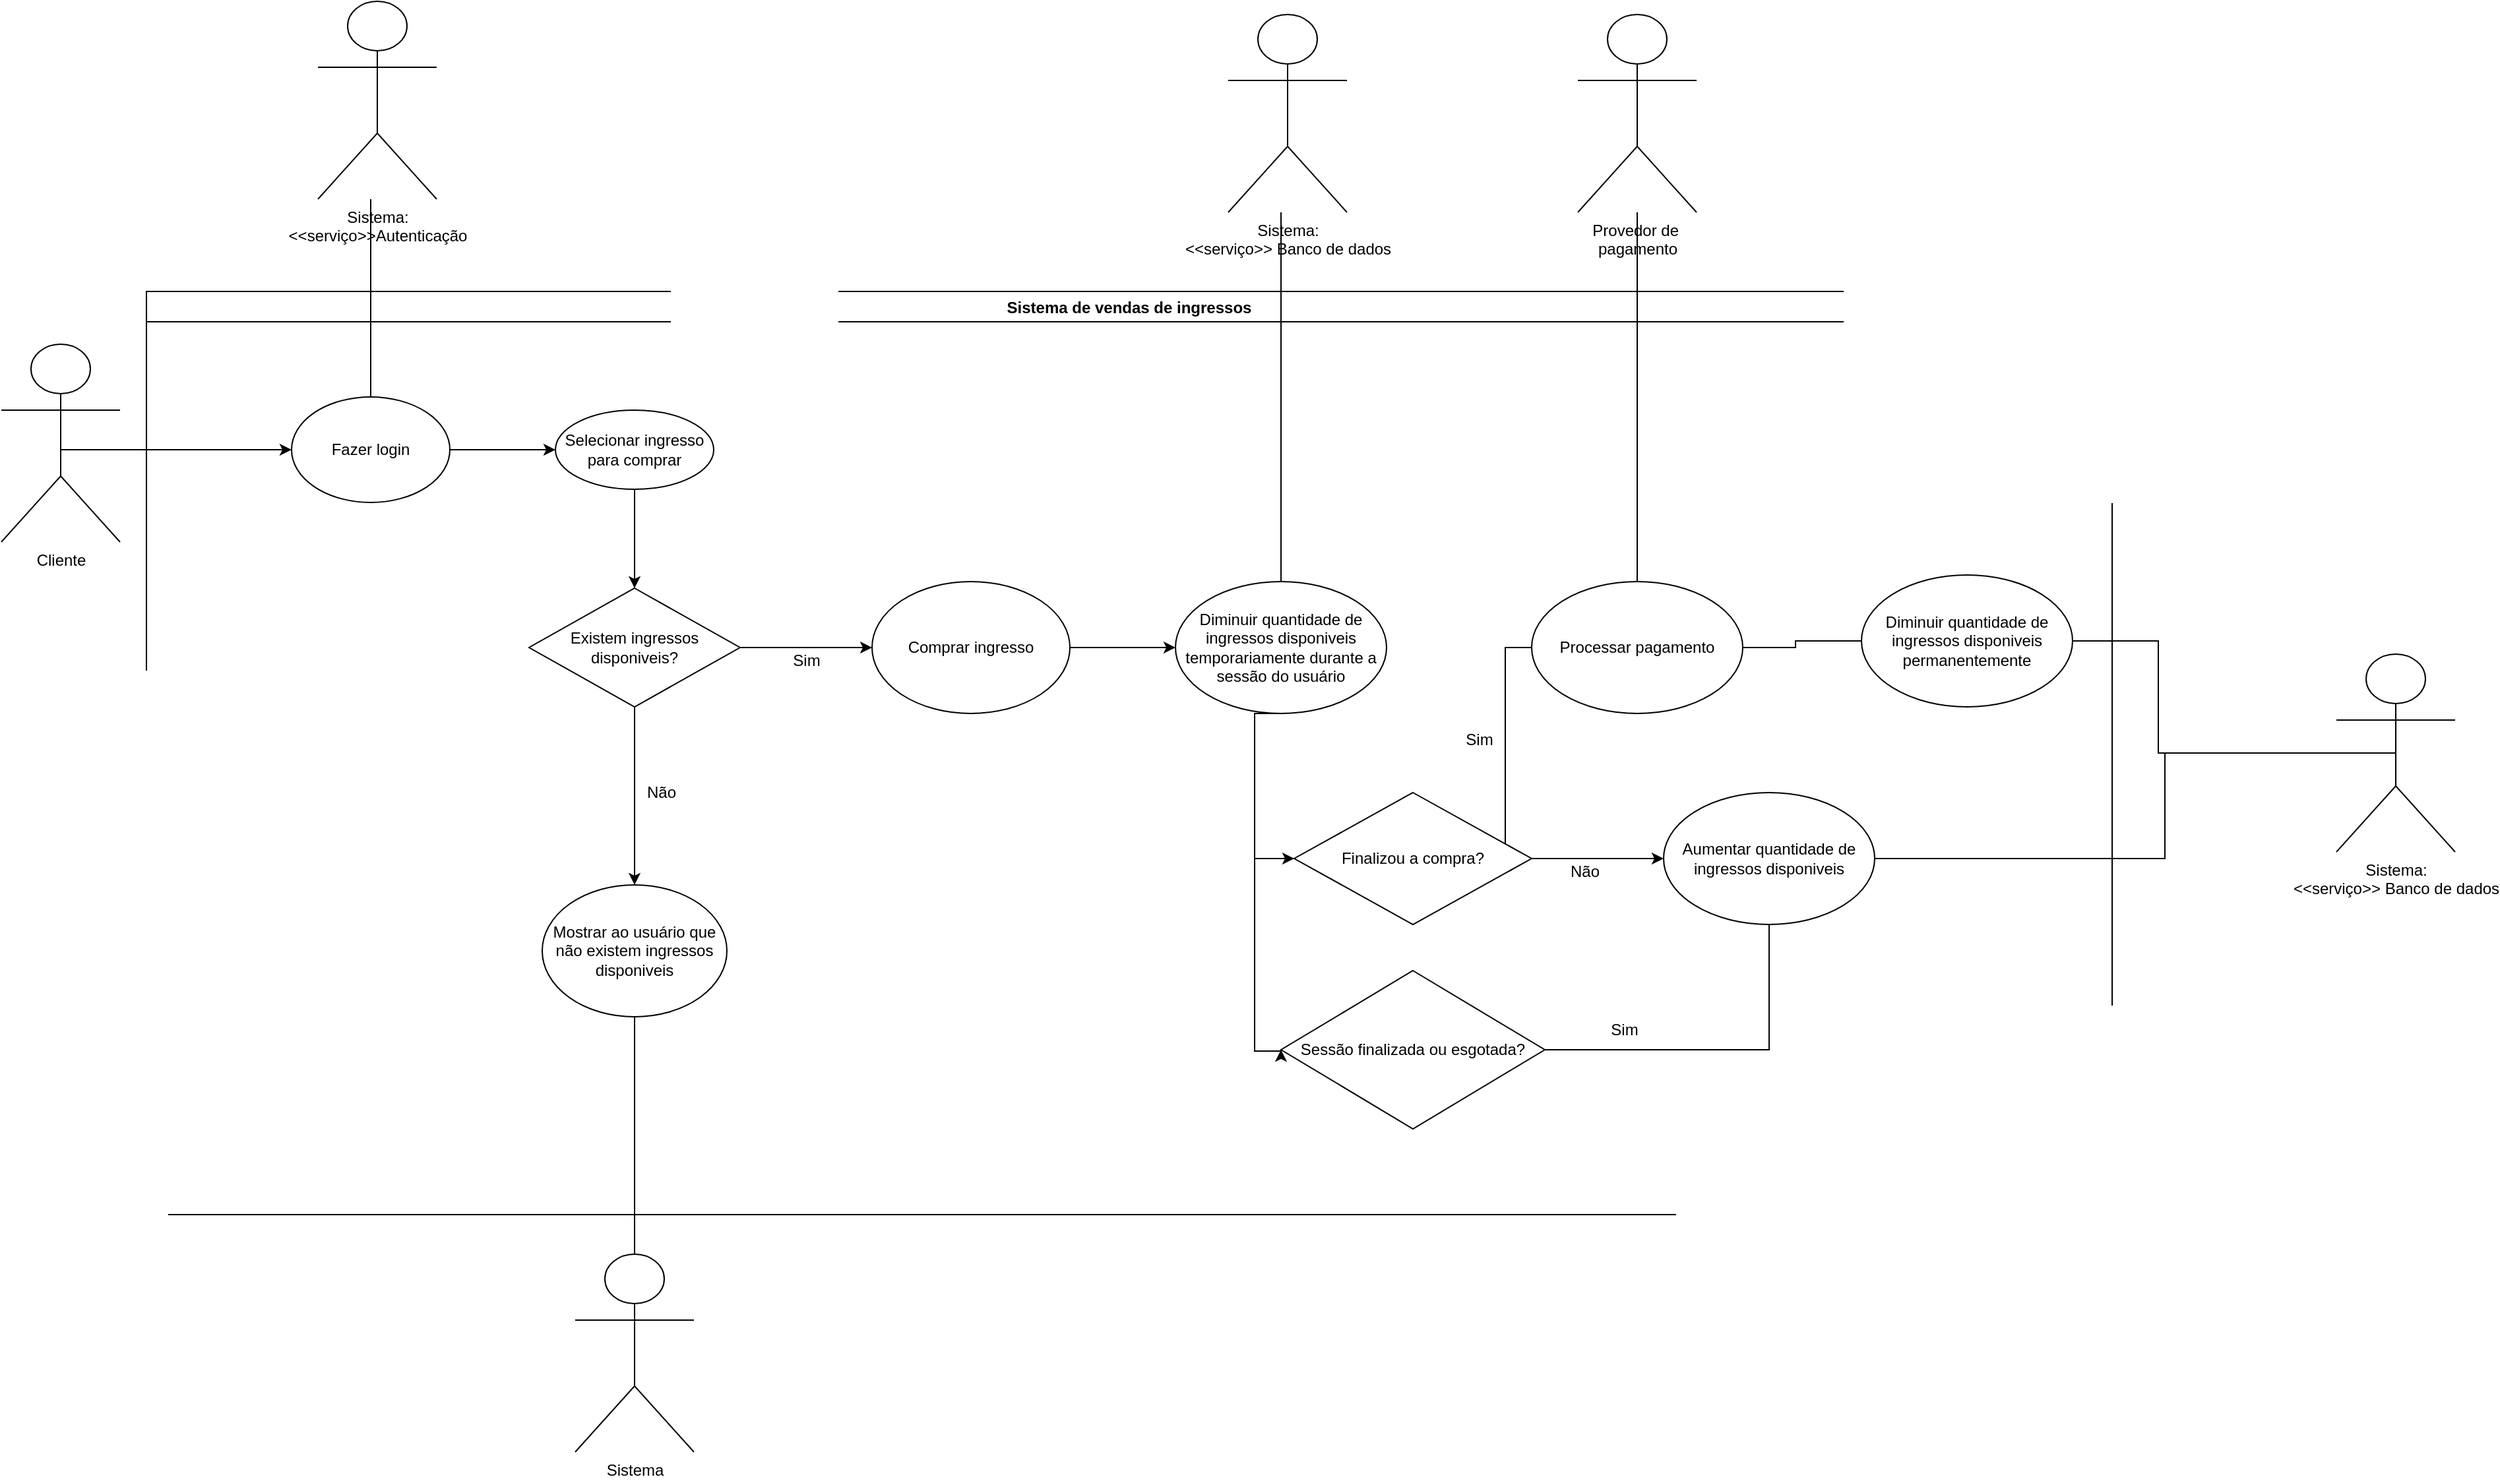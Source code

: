<mxfile version="17.1.5" type="device"><diagram id="ruc0hKORfgET8apCuLqx" name="Page-1"><mxGraphModel dx="1996" dy="2696" grid="1" gridSize="10" guides="1" tooltips="1" connect="1" arrows="1" fold="1" page="1" pageScale="1" pageWidth="2000" pageHeight="1600" math="0" shadow="0"><root><mxCell id="0"/><mxCell id="1" parent="0"/><mxCell id="cATCQZCXYHhfuFu5KtJu-2" value="Sistema de vendas de ingressos" style="swimlane;" vertex="1" parent="1"><mxGeometry x="660" y="80" width="1490" height="700" as="geometry"/></mxCell><mxCell id="cATCQZCXYHhfuFu5KtJu-13" value="" style="edgeStyle=orthogonalEdgeStyle;rounded=0;orthogonalLoop=1;jettySize=auto;html=1;" edge="1" parent="cATCQZCXYHhfuFu5KtJu-2" source="cATCQZCXYHhfuFu5KtJu-6" target="cATCQZCXYHhfuFu5KtJu-12"><mxGeometry relative="1" as="geometry"/></mxCell><mxCell id="cATCQZCXYHhfuFu5KtJu-6" value="Fazer login" style="ellipse;whiteSpace=wrap;html=1;" vertex="1" parent="cATCQZCXYHhfuFu5KtJu-2"><mxGeometry x="110" y="80" width="120" height="80" as="geometry"/></mxCell><mxCell id="cATCQZCXYHhfuFu5KtJu-23" style="edgeStyle=orthogonalEdgeStyle;rounded=0;orthogonalLoop=1;jettySize=auto;html=1;exitX=0.5;exitY=1;exitDx=0;exitDy=0;entryX=0.5;entryY=0;entryDx=0;entryDy=0;" edge="1" parent="cATCQZCXYHhfuFu5KtJu-2" source="cATCQZCXYHhfuFu5KtJu-12" target="cATCQZCXYHhfuFu5KtJu-14"><mxGeometry relative="1" as="geometry"/></mxCell><mxCell id="cATCQZCXYHhfuFu5KtJu-12" value="Selecionar ingresso para comprar" style="ellipse;whiteSpace=wrap;html=1;" vertex="1" parent="cATCQZCXYHhfuFu5KtJu-2"><mxGeometry x="310" y="90" width="120" height="60" as="geometry"/></mxCell><mxCell id="cATCQZCXYHhfuFu5KtJu-17" value="" style="edgeStyle=orthogonalEdgeStyle;rounded=0;orthogonalLoop=1;jettySize=auto;html=1;entryX=0.5;entryY=0;entryDx=0;entryDy=0;" edge="1" parent="cATCQZCXYHhfuFu5KtJu-2" source="cATCQZCXYHhfuFu5KtJu-14" target="cATCQZCXYHhfuFu5KtJu-16"><mxGeometry relative="1" as="geometry"><mxPoint x="370" y="420" as="targetPoint"/></mxGeometry></mxCell><mxCell id="cATCQZCXYHhfuFu5KtJu-14" value="Existem ingressos disponiveis?" style="rhombus;whiteSpace=wrap;html=1;" vertex="1" parent="cATCQZCXYHhfuFu5KtJu-2"><mxGeometry x="290" y="225" width="160" height="90" as="geometry"/></mxCell><mxCell id="cATCQZCXYHhfuFu5KtJu-16" value="Mostrar ao usuário que não existem ingressos disponiveis" style="ellipse;whiteSpace=wrap;html=1;" vertex="1" parent="cATCQZCXYHhfuFu5KtJu-2"><mxGeometry x="300" y="450" width="140" height="100" as="geometry"/></mxCell><mxCell id="cATCQZCXYHhfuFu5KtJu-18" value="Não" style="text;html=1;align=center;verticalAlign=middle;resizable=0;points=[];autosize=1;strokeColor=none;fillColor=none;" vertex="1" parent="cATCQZCXYHhfuFu5KtJu-2"><mxGeometry x="370" y="370" width="40" height="20" as="geometry"/></mxCell><mxCell id="cATCQZCXYHhfuFu5KtJu-21" value="Sim" style="text;html=1;align=center;verticalAlign=middle;resizable=0;points=[];autosize=1;strokeColor=none;fillColor=none;" vertex="1" parent="cATCQZCXYHhfuFu5KtJu-2"><mxGeometry x="480" y="270" width="40" height="20" as="geometry"/></mxCell><mxCell id="cATCQZCXYHhfuFu5KtJu-25" value="" style="edgeStyle=orthogonalEdgeStyle;rounded=0;orthogonalLoop=1;jettySize=auto;html=1;" edge="1" parent="cATCQZCXYHhfuFu5KtJu-2" source="cATCQZCXYHhfuFu5KtJu-19" target="cATCQZCXYHhfuFu5KtJu-24"><mxGeometry relative="1" as="geometry"/></mxCell><mxCell id="cATCQZCXYHhfuFu5KtJu-19" value="Comprar ingresso" style="ellipse;whiteSpace=wrap;html=1;" vertex="1" parent="cATCQZCXYHhfuFu5KtJu-2"><mxGeometry x="550" y="220" width="150" height="100" as="geometry"/></mxCell><mxCell id="cATCQZCXYHhfuFu5KtJu-20" value="" style="edgeStyle=orthogonalEdgeStyle;rounded=0;orthogonalLoop=1;jettySize=auto;html=1;" edge="1" parent="cATCQZCXYHhfuFu5KtJu-2" source="cATCQZCXYHhfuFu5KtJu-14" target="cATCQZCXYHhfuFu5KtJu-19"><mxGeometry relative="1" as="geometry"/></mxCell><mxCell id="cATCQZCXYHhfuFu5KtJu-29" style="edgeStyle=orthogonalEdgeStyle;rounded=0;orthogonalLoop=1;jettySize=auto;html=1;exitX=0.5;exitY=1;exitDx=0;exitDy=0;entryX=0;entryY=0.5;entryDx=0;entryDy=0;" edge="1" parent="cATCQZCXYHhfuFu5KtJu-2" source="cATCQZCXYHhfuFu5KtJu-24" target="cATCQZCXYHhfuFu5KtJu-27"><mxGeometry relative="1" as="geometry"><Array as="points"><mxPoint x="840" y="320"/><mxPoint x="840" y="576"/></Array></mxGeometry></mxCell><mxCell id="cATCQZCXYHhfuFu5KtJu-31" style="edgeStyle=orthogonalEdgeStyle;rounded=0;orthogonalLoop=1;jettySize=auto;html=1;exitX=0.5;exitY=1;exitDx=0;exitDy=0;entryX=0;entryY=0.5;entryDx=0;entryDy=0;endArrow=classic;endFill=1;" edge="1" parent="cATCQZCXYHhfuFu5KtJu-2" source="cATCQZCXYHhfuFu5KtJu-24" target="cATCQZCXYHhfuFu5KtJu-26"><mxGeometry relative="1" as="geometry"><Array as="points"><mxPoint x="840" y="320"/><mxPoint x="840" y="430"/></Array></mxGeometry></mxCell><mxCell id="cATCQZCXYHhfuFu5KtJu-24" value="Diminuir quantidade de ingressos disponiveis temporariamente durante a sessão do usuário" style="ellipse;whiteSpace=wrap;html=1;" vertex="1" parent="cATCQZCXYHhfuFu5KtJu-2"><mxGeometry x="780" y="220" width="160" height="100" as="geometry"/></mxCell><mxCell id="cATCQZCXYHhfuFu5KtJu-55" style="edgeStyle=orthogonalEdgeStyle;rounded=0;orthogonalLoop=1;jettySize=auto;html=1;exitX=1;exitY=0.5;exitDx=0;exitDy=0;entryX=0;entryY=0.5;entryDx=0;entryDy=0;endArrow=none;endFill=0;" edge="1" parent="cATCQZCXYHhfuFu5KtJu-2" source="cATCQZCXYHhfuFu5KtJu-26" target="cATCQZCXYHhfuFu5KtJu-54"><mxGeometry relative="1" as="geometry"><Array as="points"><mxPoint x="1030" y="430"/><mxPoint x="1030" y="270"/></Array></mxGeometry></mxCell><mxCell id="cATCQZCXYHhfuFu5KtJu-26" value="Finalizou a compra?" style="rhombus;whiteSpace=wrap;html=1;" vertex="1" parent="cATCQZCXYHhfuFu5KtJu-2"><mxGeometry x="870" y="380" width="180" height="100" as="geometry"/></mxCell><mxCell id="cATCQZCXYHhfuFu5KtJu-50" style="edgeStyle=orthogonalEdgeStyle;rounded=0;orthogonalLoop=1;jettySize=auto;html=1;exitX=1;exitY=0.5;exitDx=0;exitDy=0;entryX=0.5;entryY=1;entryDx=0;entryDy=0;endArrow=none;endFill=0;" edge="1" parent="cATCQZCXYHhfuFu5KtJu-2" source="cATCQZCXYHhfuFu5KtJu-27" target="cATCQZCXYHhfuFu5KtJu-35"><mxGeometry relative="1" as="geometry"/></mxCell><mxCell id="cATCQZCXYHhfuFu5KtJu-27" value="Sessão finalizada ou esgotada?" style="rhombus;whiteSpace=wrap;html=1;" vertex="1" parent="cATCQZCXYHhfuFu5KtJu-2"><mxGeometry x="860" y="515" width="200" height="120" as="geometry"/></mxCell><mxCell id="cATCQZCXYHhfuFu5KtJu-33" value="Sim" style="text;html=1;align=center;verticalAlign=middle;resizable=0;points=[];autosize=1;strokeColor=none;fillColor=none;" vertex="1" parent="cATCQZCXYHhfuFu5KtJu-2"><mxGeometry x="990" y="330" width="40" height="20" as="geometry"/></mxCell><mxCell id="cATCQZCXYHhfuFu5KtJu-34" value="Não" style="text;html=1;align=center;verticalAlign=middle;resizable=0;points=[];autosize=1;strokeColor=none;fillColor=none;" vertex="1" parent="cATCQZCXYHhfuFu5KtJu-2"><mxGeometry x="1070" y="430" width="40" height="20" as="geometry"/></mxCell><mxCell id="cATCQZCXYHhfuFu5KtJu-35" value="Aumentar quantidade de ingressos disponiveis" style="ellipse;whiteSpace=wrap;html=1;" vertex="1" parent="cATCQZCXYHhfuFu5KtJu-2"><mxGeometry x="1150" y="380" width="160" height="100" as="geometry"/></mxCell><mxCell id="cATCQZCXYHhfuFu5KtJu-36" value="Diminuir quantidade de ingressos disponiveis&lt;br&gt;permanentemente" style="ellipse;whiteSpace=wrap;html=1;" vertex="1" parent="cATCQZCXYHhfuFu5KtJu-2"><mxGeometry x="1300" y="215" width="160" height="100" as="geometry"/></mxCell><mxCell id="cATCQZCXYHhfuFu5KtJu-51" value="Sim" style="text;html=1;align=center;verticalAlign=middle;resizable=0;points=[];autosize=1;strokeColor=none;fillColor=none;" vertex="1" parent="cATCQZCXYHhfuFu5KtJu-2"><mxGeometry x="1100" y="550" width="40" height="20" as="geometry"/></mxCell><mxCell id="cATCQZCXYHhfuFu5KtJu-57" style="edgeStyle=orthogonalEdgeStyle;rounded=0;orthogonalLoop=1;jettySize=auto;html=1;exitX=1;exitY=0.5;exitDx=0;exitDy=0;entryX=0;entryY=0.5;entryDx=0;entryDy=0;endArrow=none;endFill=0;" edge="1" parent="cATCQZCXYHhfuFu5KtJu-2" source="cATCQZCXYHhfuFu5KtJu-54" target="cATCQZCXYHhfuFu5KtJu-36"><mxGeometry relative="1" as="geometry"><Array as="points"><mxPoint x="1250" y="270"/><mxPoint x="1250" y="265"/></Array></mxGeometry></mxCell><mxCell id="cATCQZCXYHhfuFu5KtJu-54" value="Processar pagamento" style="ellipse;whiteSpace=wrap;html=1;" vertex="1" parent="cATCQZCXYHhfuFu5KtJu-2"><mxGeometry x="1050" y="220" width="160" height="100" as="geometry"/></mxCell><mxCell id="cATCQZCXYHhfuFu5KtJu-7" style="edgeStyle=orthogonalEdgeStyle;rounded=0;orthogonalLoop=1;jettySize=auto;html=1;exitX=0.5;exitY=0.5;exitDx=0;exitDy=0;exitPerimeter=0;entryX=0;entryY=0.5;entryDx=0;entryDy=0;" edge="1" parent="1" source="cATCQZCXYHhfuFu5KtJu-3" target="cATCQZCXYHhfuFu5KtJu-6"><mxGeometry relative="1" as="geometry"><Array as="points"><mxPoint x="595" y="200"/></Array></mxGeometry></mxCell><mxCell id="cATCQZCXYHhfuFu5KtJu-3" value="Cliente" style="shape=umlActor;verticalLabelPosition=bottom;verticalAlign=top;html=1;outlineConnect=0;" vertex="1" parent="1"><mxGeometry x="550" y="120" width="90" height="150" as="geometry"/></mxCell><mxCell id="cATCQZCXYHhfuFu5KtJu-32" style="edgeStyle=orthogonalEdgeStyle;rounded=0;orthogonalLoop=1;jettySize=auto;html=1;exitX=1;exitY=0.5;exitDx=0;exitDy=0;endArrow=classic;endFill=1;" edge="1" parent="1" source="cATCQZCXYHhfuFu5KtJu-26"><mxGeometry relative="1" as="geometry"><mxPoint x="1810" y="510" as="targetPoint"/></mxGeometry></mxCell><mxCell id="cATCQZCXYHhfuFu5KtJu-38" value="Sistema" style="shape=umlActor;verticalLabelPosition=bottom;verticalAlign=top;html=1;outlineConnect=0;" vertex="1" parent="1"><mxGeometry x="985" y="810" width="90" height="150" as="geometry"/></mxCell><mxCell id="cATCQZCXYHhfuFu5KtJu-43" style="edgeStyle=orthogonalEdgeStyle;rounded=0;orthogonalLoop=1;jettySize=auto;html=1;endArrow=none;endFill=0;" edge="1" parent="1" source="cATCQZCXYHhfuFu5KtJu-16" target="cATCQZCXYHhfuFu5KtJu-38"><mxGeometry relative="1" as="geometry"/></mxCell><mxCell id="cATCQZCXYHhfuFu5KtJu-44" value="Sistema: &lt;br&gt;&amp;lt;&amp;lt;serviço&amp;gt;&amp;gt;Autenticação" style="shape=umlActor;verticalLabelPosition=bottom;verticalAlign=top;html=1;outlineConnect=0;" vertex="1" parent="1"><mxGeometry x="790" y="-140" width="90" height="150" as="geometry"/></mxCell><mxCell id="cATCQZCXYHhfuFu5KtJu-48" style="edgeStyle=orthogonalEdgeStyle;rounded=0;orthogonalLoop=1;jettySize=auto;html=1;exitX=0.5;exitY=0.5;exitDx=0;exitDy=0;exitPerimeter=0;entryX=1;entryY=0.5;entryDx=0;entryDy=0;endArrow=none;endFill=0;" edge="1" parent="1" source="cATCQZCXYHhfuFu5KtJu-45" target="cATCQZCXYHhfuFu5KtJu-36"><mxGeometry relative="1" as="geometry"><Array as="points"><mxPoint x="2185" y="430"/><mxPoint x="2185" y="345"/></Array></mxGeometry></mxCell><mxCell id="cATCQZCXYHhfuFu5KtJu-49" style="edgeStyle=orthogonalEdgeStyle;rounded=0;orthogonalLoop=1;jettySize=auto;html=1;exitX=0.5;exitY=0.5;exitDx=0;exitDy=0;exitPerimeter=0;entryX=1;entryY=0.5;entryDx=0;entryDy=0;endArrow=none;endFill=0;" edge="1" parent="1" source="cATCQZCXYHhfuFu5KtJu-45" target="cATCQZCXYHhfuFu5KtJu-35"><mxGeometry relative="1" as="geometry"><Array as="points"><mxPoint x="2190" y="430"/><mxPoint x="2190" y="510"/></Array></mxGeometry></mxCell><mxCell id="cATCQZCXYHhfuFu5KtJu-45" value="Sistema:&lt;br&gt;&amp;lt;&amp;lt;serviço&amp;gt;&amp;gt; Banco de dados" style="shape=umlActor;verticalLabelPosition=bottom;verticalAlign=top;html=1;outlineConnect=0;" vertex="1" parent="1"><mxGeometry x="2320" y="355" width="90" height="150" as="geometry"/></mxCell><mxCell id="cATCQZCXYHhfuFu5KtJu-47" style="edgeStyle=orthogonalEdgeStyle;rounded=0;orthogonalLoop=1;jettySize=auto;html=1;exitX=0.5;exitY=0;exitDx=0;exitDy=0;endArrow=none;endFill=0;" edge="1" parent="1" source="cATCQZCXYHhfuFu5KtJu-6" target="cATCQZCXYHhfuFu5KtJu-44"><mxGeometry relative="1" as="geometry"><Array as="points"><mxPoint x="830" y="60"/><mxPoint x="830" y="60"/></Array></mxGeometry></mxCell><mxCell id="cATCQZCXYHhfuFu5KtJu-53" style="edgeStyle=orthogonalEdgeStyle;rounded=0;orthogonalLoop=1;jettySize=auto;html=1;entryX=0.5;entryY=0;entryDx=0;entryDy=0;endArrow=none;endFill=0;" edge="1" parent="1" source="cATCQZCXYHhfuFu5KtJu-52" target="cATCQZCXYHhfuFu5KtJu-24"><mxGeometry relative="1" as="geometry"><Array as="points"><mxPoint x="1520" y="100"/><mxPoint x="1520" y="100"/></Array></mxGeometry></mxCell><mxCell id="cATCQZCXYHhfuFu5KtJu-52" value="Sistema:&lt;br&gt;&amp;lt;&amp;lt;serviço&amp;gt;&amp;gt; Banco de dados" style="shape=umlActor;verticalLabelPosition=bottom;verticalAlign=top;html=1;outlineConnect=0;" vertex="1" parent="1"><mxGeometry x="1480" y="-130" width="90" height="150" as="geometry"/></mxCell><mxCell id="cATCQZCXYHhfuFu5KtJu-59" style="edgeStyle=orthogonalEdgeStyle;rounded=0;orthogonalLoop=1;jettySize=auto;html=1;endArrow=none;endFill=0;" edge="1" parent="1" source="cATCQZCXYHhfuFu5KtJu-58" target="cATCQZCXYHhfuFu5KtJu-54"><mxGeometry relative="1" as="geometry"><Array as="points"><mxPoint x="1790" y="90"/><mxPoint x="1790" y="90"/></Array></mxGeometry></mxCell><mxCell id="cATCQZCXYHhfuFu5KtJu-58" value="Provedor de&amp;nbsp;&lt;br&gt;pagamento" style="shape=umlActor;verticalLabelPosition=bottom;verticalAlign=top;html=1;outlineConnect=0;" vertex="1" parent="1"><mxGeometry x="1745" y="-130" width="90" height="150" as="geometry"/></mxCell></root></mxGraphModel></diagram></mxfile>